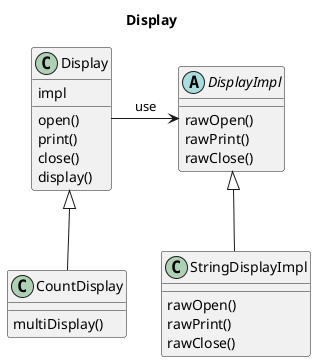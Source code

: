 @startuml

title Display

class Display
Abstract DisplayImpl
class CountDisplay
class StringDisplayImpl

Display <|-- CountDisplay
DisplayImpl <|-- StringDisplayImpl
Display -> DisplayImpl : use

Display : impl
Display : open()
Display : print()
Display : close()
Display : display()
CountDisplay : multiDisplay()
DisplayImpl : rawOpen()
DisplayImpl : rawPrint()
DisplayImpl : rawClose()
StringDisplayImpl : rawOpen()
StringDisplayImpl : rawPrint()
StringDisplayImpl : rawClose()

@enduml